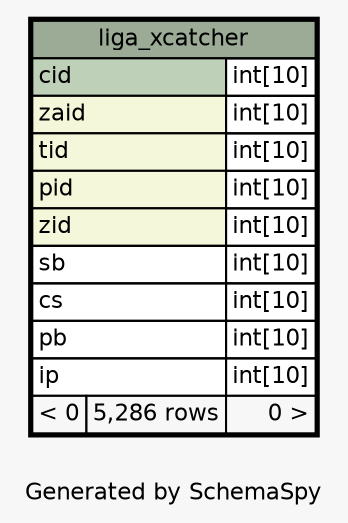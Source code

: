 // dot 2.38.0 on Mac OS X 10.9.4
// SchemaSpy rev 590
digraph "oneDegreeRelationshipsDiagram" {
  graph [
    rankdir="RL"
    bgcolor="#f7f7f7"
    label="\nGenerated by SchemaSpy"
    labeljust="l"
    nodesep="0.18"
    ranksep="0.46"
    fontname="Helvetica"
    fontsize="11"
  ];
  node [
    fontname="Helvetica"
    fontsize="11"
    shape="plaintext"
  ];
  edge [
    arrowsize="0.8"
  ];
  "liga_xcatcher" [
    label=<
    <TABLE BORDER="2" CELLBORDER="1" CELLSPACING="0" BGCOLOR="#ffffff">
      <TR><TD COLSPAN="3" BGCOLOR="#9bab96" ALIGN="CENTER">liga_xcatcher</TD></TR>
      <TR><TD PORT="cid" COLSPAN="2" BGCOLOR="#bed1b8" ALIGN="LEFT">cid</TD><TD PORT="cid.type" ALIGN="LEFT">int[10]</TD></TR>
      <TR><TD PORT="zaid" COLSPAN="2" BGCOLOR="#f4f7da" ALIGN="LEFT">zaid</TD><TD PORT="zaid.type" ALIGN="LEFT">int[10]</TD></TR>
      <TR><TD PORT="tid" COLSPAN="2" BGCOLOR="#f4f7da" ALIGN="LEFT">tid</TD><TD PORT="tid.type" ALIGN="LEFT">int[10]</TD></TR>
      <TR><TD PORT="pid" COLSPAN="2" BGCOLOR="#f4f7da" ALIGN="LEFT">pid</TD><TD PORT="pid.type" ALIGN="LEFT">int[10]</TD></TR>
      <TR><TD PORT="zid" COLSPAN="2" BGCOLOR="#f4f7da" ALIGN="LEFT">zid</TD><TD PORT="zid.type" ALIGN="LEFT">int[10]</TD></TR>
      <TR><TD PORT="sb" COLSPAN="2" ALIGN="LEFT">sb</TD><TD PORT="sb.type" ALIGN="LEFT">int[10]</TD></TR>
      <TR><TD PORT="cs" COLSPAN="2" ALIGN="LEFT">cs</TD><TD PORT="cs.type" ALIGN="LEFT">int[10]</TD></TR>
      <TR><TD PORT="pb" COLSPAN="2" ALIGN="LEFT">pb</TD><TD PORT="pb.type" ALIGN="LEFT">int[10]</TD></TR>
      <TR><TD PORT="ip" COLSPAN="2" ALIGN="LEFT">ip</TD><TD PORT="ip.type" ALIGN="LEFT">int[10]</TD></TR>
      <TR><TD ALIGN="LEFT" BGCOLOR="#f7f7f7">&lt; 0</TD><TD ALIGN="RIGHT" BGCOLOR="#f7f7f7">5,286 rows</TD><TD ALIGN="RIGHT" BGCOLOR="#f7f7f7">0 &gt;</TD></TR>
    </TABLE>>
    URL="liga_xcatcher.html"
    tooltip="liga_xcatcher"
  ];
}
